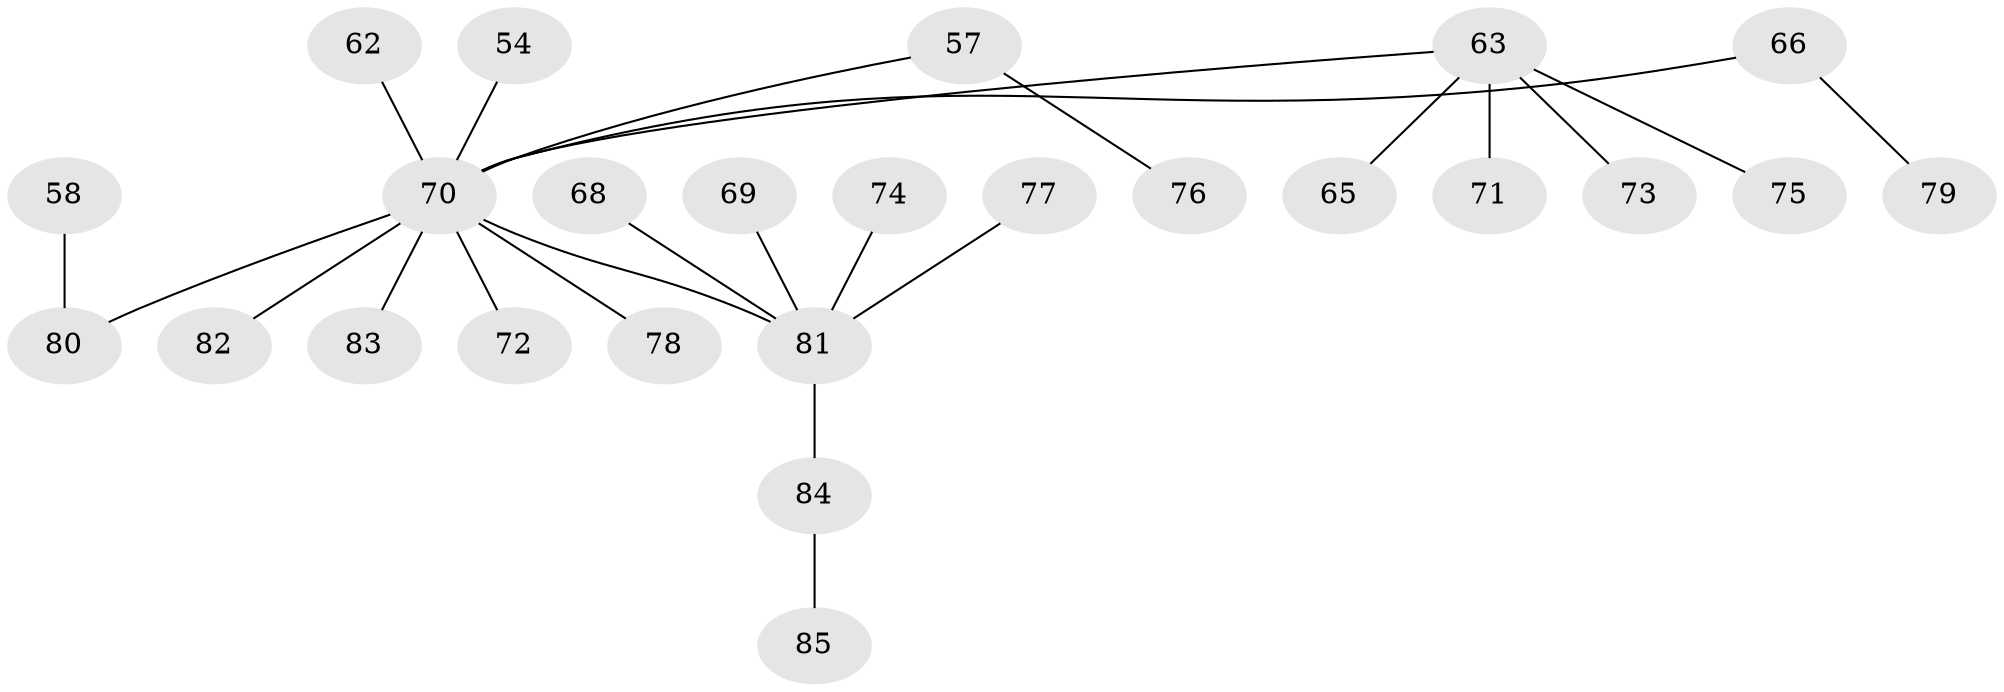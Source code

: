// original degree distribution, {3: 0.17647058823529413, 6: 0.03529411764705882, 8: 0.011764705882352941, 4: 0.03529411764705882, 1: 0.4823529411764706, 2: 0.25882352941176473}
// Generated by graph-tools (version 1.1) at 2025/57/03/04/25 21:57:11]
// undirected, 25 vertices, 24 edges
graph export_dot {
graph [start="1"]
  node [color=gray90,style=filled];
  54 [super="+51"];
  57 [super="+53"];
  58;
  62;
  63 [super="+59+40"];
  65;
  66 [super="+11+31"];
  68;
  69;
  70 [super="+67+16+27+20+30+45+49+64"];
  71;
  72;
  73;
  74;
  75;
  76;
  77;
  78;
  79;
  80 [super="+55"];
  81 [super="+26+60+52+43+56+61"];
  82;
  83;
  84 [super="+41"];
  85;
  54 -- 70;
  57 -- 76;
  57 -- 70;
  58 -- 80;
  62 -- 70;
  63 -- 73;
  63 -- 65;
  63 -- 70;
  63 -- 71;
  63 -- 75;
  66 -- 79;
  66 -- 70;
  68 -- 81;
  69 -- 81;
  70 -- 83;
  70 -- 81;
  70 -- 72;
  70 -- 80;
  70 -- 78;
  70 -- 82;
  74 -- 81;
  77 -- 81;
  81 -- 84;
  84 -- 85;
}
